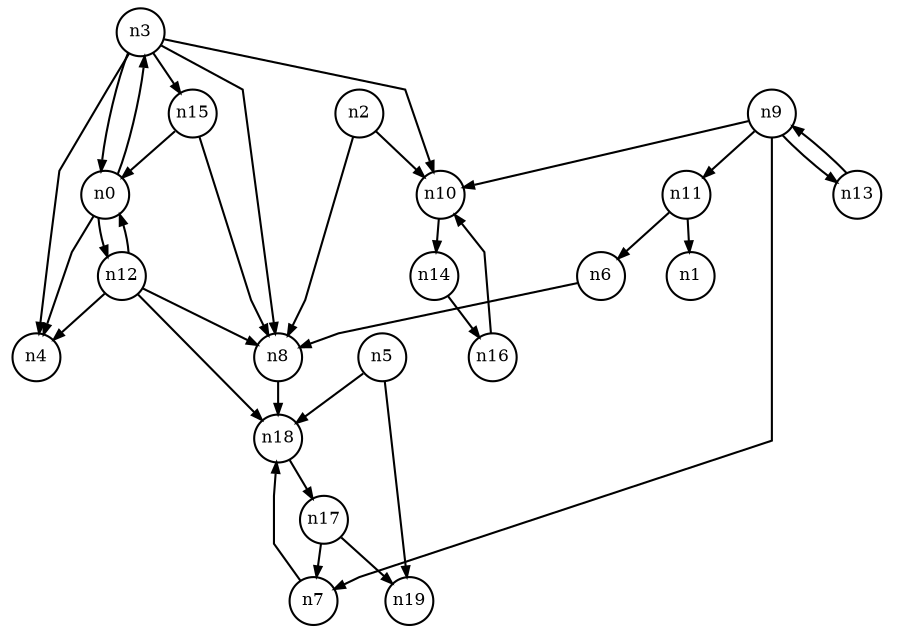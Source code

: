 digraph G{
splines=polyline;
ranksep=0.22;
nodesep=0.22;
nodesize=0.16;
fontsize=8
edge [arrowsize=0.5]
node [fontsize=8 shape=circle width=0.32 fixedsize=shape];

n3 -> n4
n3 -> n8
n3 -> n10
n3 -> n15
n3 -> n0
n0 -> n3
n0 -> n4
n0 -> n12
n12 -> n4
n12 -> n8
n12 -> n18
n12 -> n0
n8 -> n18
n2 -> n8
n2 -> n10
n10 -> n14
n15 -> n8
n15 -> n0
n18 -> n17
n5 -> n18
n5 -> n19
n6 -> n8
n7 -> n18
n9 -> n7
n9 -> n10
n9 -> n11
n9 -> n13
n11 -> n1
n11 -> n6
n13 -> n9
n16 -> n10
n14 -> n16
n17 -> n7
n17 -> n19
}
